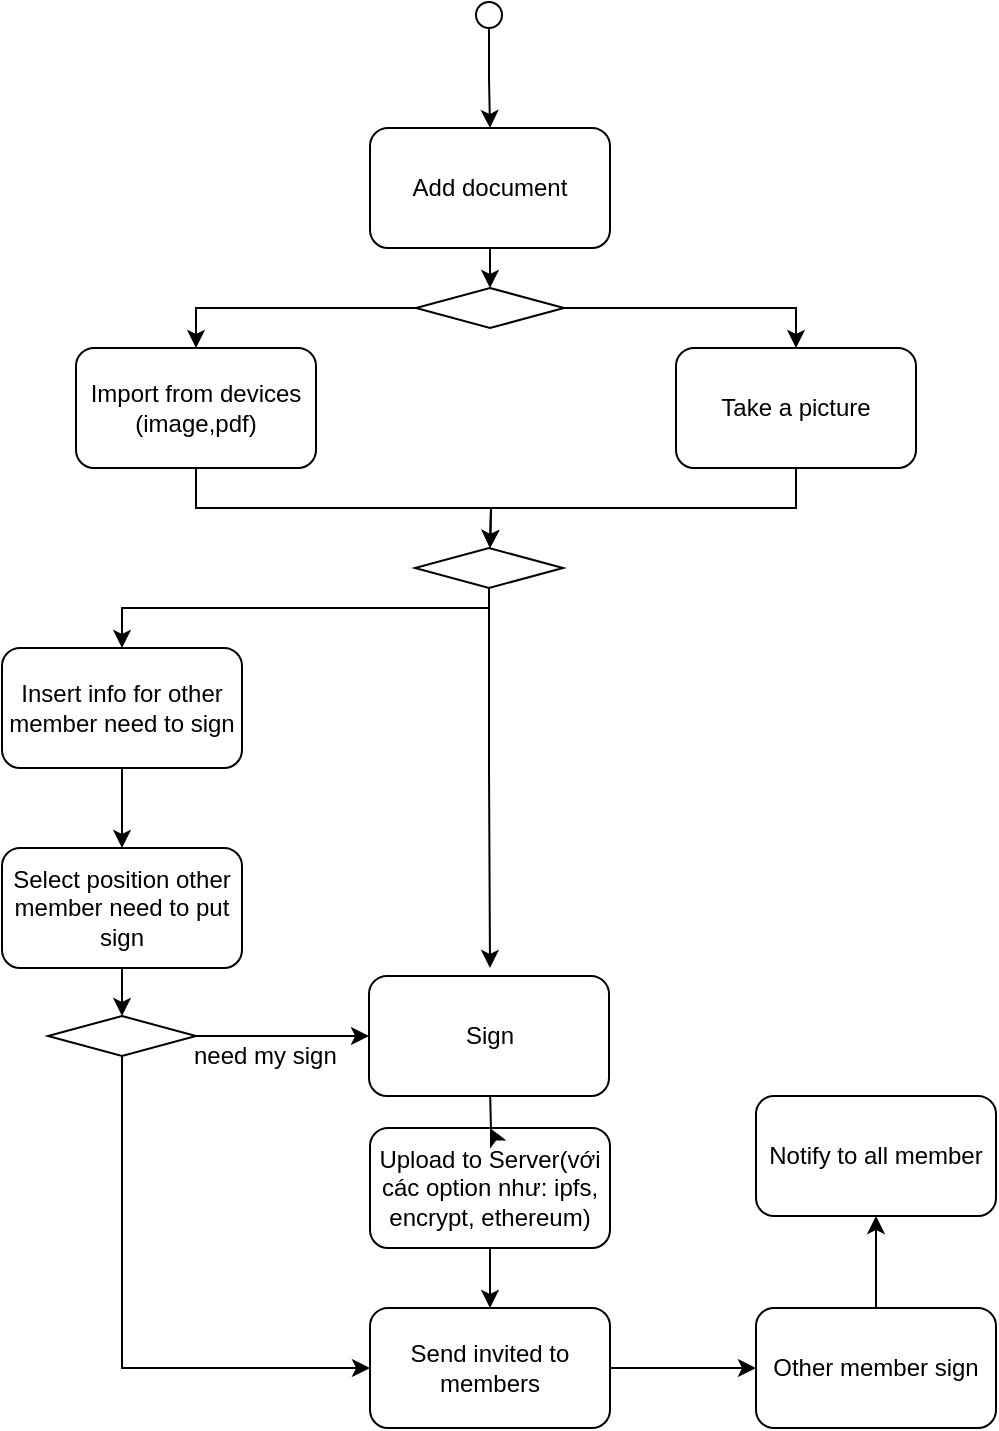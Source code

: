<mxfile version="12.0.0" type="github" pages="1"><diagram id="isj3gUSeHn2DradgVipk" name="Page-1"><mxGraphModel dx="1186" dy="513" grid="1" gridSize="10" guides="1" tooltips="1" connect="1" arrows="1" fold="1" page="1" pageScale="1" pageWidth="827" pageHeight="1169" math="0" shadow="0"><root><mxCell id="0"/><mxCell id="1" parent="0"/><mxCell id="1tGx-QvMBzOWYpK8AKgu-1" style="edgeStyle=orthogonalEdgeStyle;rounded=0;orthogonalLoop=1;jettySize=auto;html=1;exitX=0.5;exitY=1;exitDx=0;exitDy=0;" parent="1" source="NIqjMqYWKhfCY5PcoyBx-3" target="NIqjMqYWKhfCY5PcoyBx-6" edge="1"><mxGeometry relative="1" as="geometry"/></mxCell><mxCell id="NIqjMqYWKhfCY5PcoyBx-3" value="" style="ellipse;whiteSpace=wrap;html=1;aspect=fixed;" parent="1" vertex="1"><mxGeometry x="330" y="57" width="13" height="13" as="geometry"/></mxCell><mxCell id="NIqjMqYWKhfCY5PcoyBx-8" style="edgeStyle=orthogonalEdgeStyle;rounded=0;orthogonalLoop=1;jettySize=auto;html=1;exitX=0.5;exitY=1;exitDx=0;exitDy=0;entryX=0.5;entryY=0;entryDx=0;entryDy=0;" parent="1" source="NIqjMqYWKhfCY5PcoyBx-6" target="NIqjMqYWKhfCY5PcoyBx-7" edge="1"><mxGeometry relative="1" as="geometry"/></mxCell><mxCell id="NIqjMqYWKhfCY5PcoyBx-6" value="Add document" style="rounded=1;whiteSpace=wrap;html=1;" parent="1" vertex="1"><mxGeometry x="277" y="120" width="120" height="60" as="geometry"/></mxCell><mxCell id="NIqjMqYWKhfCY5PcoyBx-11" style="edgeStyle=orthogonalEdgeStyle;rounded=0;orthogonalLoop=1;jettySize=auto;html=1;exitX=0;exitY=0.5;exitDx=0;exitDy=0;entryX=0.5;entryY=0;entryDx=0;entryDy=0;" parent="1" source="NIqjMqYWKhfCY5PcoyBx-7" target="NIqjMqYWKhfCY5PcoyBx-10" edge="1"><mxGeometry relative="1" as="geometry"/></mxCell><mxCell id="NIqjMqYWKhfCY5PcoyBx-13" style="edgeStyle=orthogonalEdgeStyle;rounded=0;orthogonalLoop=1;jettySize=auto;html=1;exitX=1;exitY=0.5;exitDx=0;exitDy=0;entryX=0.5;entryY=0;entryDx=0;entryDy=0;" parent="1" source="NIqjMqYWKhfCY5PcoyBx-7" target="NIqjMqYWKhfCY5PcoyBx-12" edge="1"><mxGeometry relative="1" as="geometry"/></mxCell><mxCell id="NIqjMqYWKhfCY5PcoyBx-7" value="" style="rhombus;whiteSpace=wrap;html=1;" parent="1" vertex="1"><mxGeometry x="300" y="200" width="74" height="20" as="geometry"/></mxCell><mxCell id="NIqjMqYWKhfCY5PcoyBx-15" style="edgeStyle=orthogonalEdgeStyle;rounded=0;orthogonalLoop=1;jettySize=auto;html=1;exitX=0.5;exitY=1;exitDx=0;exitDy=0;entryX=0.5;entryY=0;entryDx=0;entryDy=0;" parent="1" source="NIqjMqYWKhfCY5PcoyBx-10" edge="1"><mxGeometry relative="1" as="geometry"><mxPoint x="337" y="330" as="targetPoint"/></mxGeometry></mxCell><mxCell id="NIqjMqYWKhfCY5PcoyBx-10" value="Import from devices&lt;br&gt;(image,pdf)" style="rounded=1;whiteSpace=wrap;html=1;" parent="1" vertex="1"><mxGeometry x="130" y="230" width="120" height="60" as="geometry"/></mxCell><mxCell id="NIqjMqYWKhfCY5PcoyBx-16" style="edgeStyle=orthogonalEdgeStyle;rounded=0;orthogonalLoop=1;jettySize=auto;html=1;exitX=0.5;exitY=1;exitDx=0;exitDy=0;entryX=0.5;entryY=0;entryDx=0;entryDy=0;" parent="1" source="NIqjMqYWKhfCY5PcoyBx-12" edge="1"><mxGeometry relative="1" as="geometry"><mxPoint x="337" y="330" as="targetPoint"/></mxGeometry></mxCell><mxCell id="NIqjMqYWKhfCY5PcoyBx-12" value="Take a picture" style="rounded=1;whiteSpace=wrap;html=1;" parent="1" vertex="1"><mxGeometry x="430" y="230" width="120" height="60" as="geometry"/></mxCell><mxCell id="NIqjMqYWKhfCY5PcoyBx-20" style="edgeStyle=orthogonalEdgeStyle;rounded=0;orthogonalLoop=1;jettySize=auto;html=1;exitX=0.5;exitY=1;exitDx=0;exitDy=0;entryX=0.5;entryY=0;entryDx=0;entryDy=0;" parent="1" source="NIqjMqYWKhfCY5PcoyBx-17" target="NIqjMqYWKhfCY5PcoyBx-18" edge="1"><mxGeometry relative="1" as="geometry"><Array as="points"><mxPoint x="337" y="360"/><mxPoint x="153" y="360"/></Array></mxGeometry></mxCell><mxCell id="NIqjMqYWKhfCY5PcoyBx-24" style="edgeStyle=orthogonalEdgeStyle;rounded=0;orthogonalLoop=1;jettySize=auto;html=1;exitX=0.5;exitY=1;exitDx=0;exitDy=0;" parent="1" source="NIqjMqYWKhfCY5PcoyBx-17" edge="1"><mxGeometry relative="1" as="geometry"><Array as="points"><mxPoint x="337" y="440"/><mxPoint x="337" y="440"/></Array><mxPoint x="337" y="540" as="targetPoint"/></mxGeometry></mxCell><mxCell id="NIqjMqYWKhfCY5PcoyBx-17" value="" style="rhombus;whiteSpace=wrap;html=1;" parent="1" vertex="1"><mxGeometry x="299.5" y="330" width="74" height="20" as="geometry"/></mxCell><mxCell id="NIqjMqYWKhfCY5PcoyBx-30" style="edgeStyle=orthogonalEdgeStyle;rounded=0;orthogonalLoop=1;jettySize=auto;html=1;exitX=0.5;exitY=1;exitDx=0;exitDy=0;entryX=0.5;entryY=0;entryDx=0;entryDy=0;" parent="1" source="NIqjMqYWKhfCY5PcoyBx-18" target="NIqjMqYWKhfCY5PcoyBx-29" edge="1"><mxGeometry relative="1" as="geometry"/></mxCell><mxCell id="NIqjMqYWKhfCY5PcoyBx-18" value="Insert info for other member need to sign" style="rounded=1;whiteSpace=wrap;html=1;" parent="1" vertex="1"><mxGeometry x="93" y="380" width="120" height="60" as="geometry"/></mxCell><mxCell id="NIqjMqYWKhfCY5PcoyBx-33" style="edgeStyle=orthogonalEdgeStyle;rounded=0;orthogonalLoop=1;jettySize=auto;html=1;exitX=0.5;exitY=1;exitDx=0;exitDy=0;entryX=0.5;entryY=0;entryDx=0;entryDy=0;" parent="1" source="NIqjMqYWKhfCY5PcoyBx-25" target="NIqjMqYWKhfCY5PcoyBx-32" edge="1"><mxGeometry relative="1" as="geometry"><mxPoint x="337" y="650" as="targetPoint"/></mxGeometry></mxCell><mxCell id="ZzYM4m7StZRbESNPL2Of-4" style="edgeStyle=orthogonalEdgeStyle;rounded=0;orthogonalLoop=1;jettySize=auto;html=1;exitX=0.5;exitY=1;exitDx=0;exitDy=0;entryX=0.5;entryY=0;entryDx=0;entryDy=0;" edge="1" parent="1" source="NIqjMqYWKhfCY5PcoyBx-29" target="ZzYM4m7StZRbESNPL2Of-2"><mxGeometry relative="1" as="geometry"/></mxCell><mxCell id="NIqjMqYWKhfCY5PcoyBx-29" value="Select position other member need to put sign" style="rounded=1;whiteSpace=wrap;html=1;" parent="1" vertex="1"><mxGeometry x="93" y="480" width="120" height="60" as="geometry"/></mxCell><mxCell id="ZzYM4m7StZRbESNPL2Of-11" style="edgeStyle=orthogonalEdgeStyle;rounded=0;orthogonalLoop=1;jettySize=auto;html=1;exitX=1;exitY=0.5;exitDx=0;exitDy=0;" edge="1" parent="1" source="NIqjMqYWKhfCY5PcoyBx-32" target="ZzYM4m7StZRbESNPL2Of-10"><mxGeometry relative="1" as="geometry"/></mxCell><mxCell id="NIqjMqYWKhfCY5PcoyBx-32" value="Send invited to members" style="rounded=1;whiteSpace=wrap;html=1;" parent="1" vertex="1"><mxGeometry x="277" y="710" width="120" height="60" as="geometry"/></mxCell><mxCell id="NIqjMqYWKhfCY5PcoyBx-25" value="Upload to Server(với các option như: ipfs, encrypt, ethereum)" style="rounded=1;whiteSpace=wrap;html=1;" parent="1" vertex="1"><mxGeometry x="277" y="620" width="120" height="60" as="geometry"/></mxCell><mxCell id="1tGx-QvMBzOWYpK8AKgu-2" style="edgeStyle=orthogonalEdgeStyle;rounded=0;orthogonalLoop=1;jettySize=auto;html=1;exitX=0.5;exitY=1;exitDx=0;exitDy=0;" parent="1" target="NIqjMqYWKhfCY5PcoyBx-25" edge="1"><mxGeometry relative="1" as="geometry"><mxPoint x="400" y="590" as="targetPoint"/><Array as="points"/><mxPoint x="337" y="600" as="sourcePoint"/></mxGeometry></mxCell><mxCell id="ZzYM4m7StZRbESNPL2Of-5" style="edgeStyle=orthogonalEdgeStyle;rounded=0;orthogonalLoop=1;jettySize=auto;html=1;exitX=1;exitY=0.5;exitDx=0;exitDy=0;entryX=0;entryY=0.5;entryDx=0;entryDy=0;" edge="1" parent="1" source="ZzYM4m7StZRbESNPL2Of-2" target="ZzYM4m7StZRbESNPL2Of-3"><mxGeometry relative="1" as="geometry"/></mxCell><mxCell id="ZzYM4m7StZRbESNPL2Of-6" style="edgeStyle=orthogonalEdgeStyle;rounded=0;orthogonalLoop=1;jettySize=auto;html=1;exitX=0.5;exitY=1;exitDx=0;exitDy=0;entryX=0;entryY=0.5;entryDx=0;entryDy=0;" edge="1" parent="1" source="ZzYM4m7StZRbESNPL2Of-2" target="NIqjMqYWKhfCY5PcoyBx-32"><mxGeometry relative="1" as="geometry"/></mxCell><mxCell id="ZzYM4m7StZRbESNPL2Of-2" value="" style="rhombus;whiteSpace=wrap;html=1;" vertex="1" parent="1"><mxGeometry x="116" y="564" width="74" height="20" as="geometry"/></mxCell><mxCell id="ZzYM4m7StZRbESNPL2Of-3" value="Sign" style="rounded=1;whiteSpace=wrap;html=1;" vertex="1" parent="1"><mxGeometry x="276.5" y="544" width="120" height="60" as="geometry"/></mxCell><mxCell id="ZzYM4m7StZRbESNPL2Of-8" value="need my sign" style="text;html=1;resizable=0;points=[];autosize=1;align=left;verticalAlign=top;spacingTop=-4;" vertex="1" parent="1"><mxGeometry x="187" y="574" width="90" height="20" as="geometry"/></mxCell><mxCell id="ZzYM4m7StZRbESNPL2Of-13" style="edgeStyle=orthogonalEdgeStyle;rounded=0;orthogonalLoop=1;jettySize=auto;html=1;exitX=0.5;exitY=0;exitDx=0;exitDy=0;" edge="1" parent="1" source="ZzYM4m7StZRbESNPL2Of-10" target="ZzYM4m7StZRbESNPL2Of-12"><mxGeometry relative="1" as="geometry"/></mxCell><mxCell id="ZzYM4m7StZRbESNPL2Of-10" value="Other member sign" style="rounded=1;whiteSpace=wrap;html=1;" vertex="1" parent="1"><mxGeometry x="470" y="710" width="120" height="60" as="geometry"/></mxCell><mxCell id="ZzYM4m7StZRbESNPL2Of-12" value="Notify to all member" style="rounded=1;whiteSpace=wrap;html=1;" vertex="1" parent="1"><mxGeometry x="470" y="604" width="120" height="60" as="geometry"/></mxCell></root></mxGraphModel></diagram></mxfile>